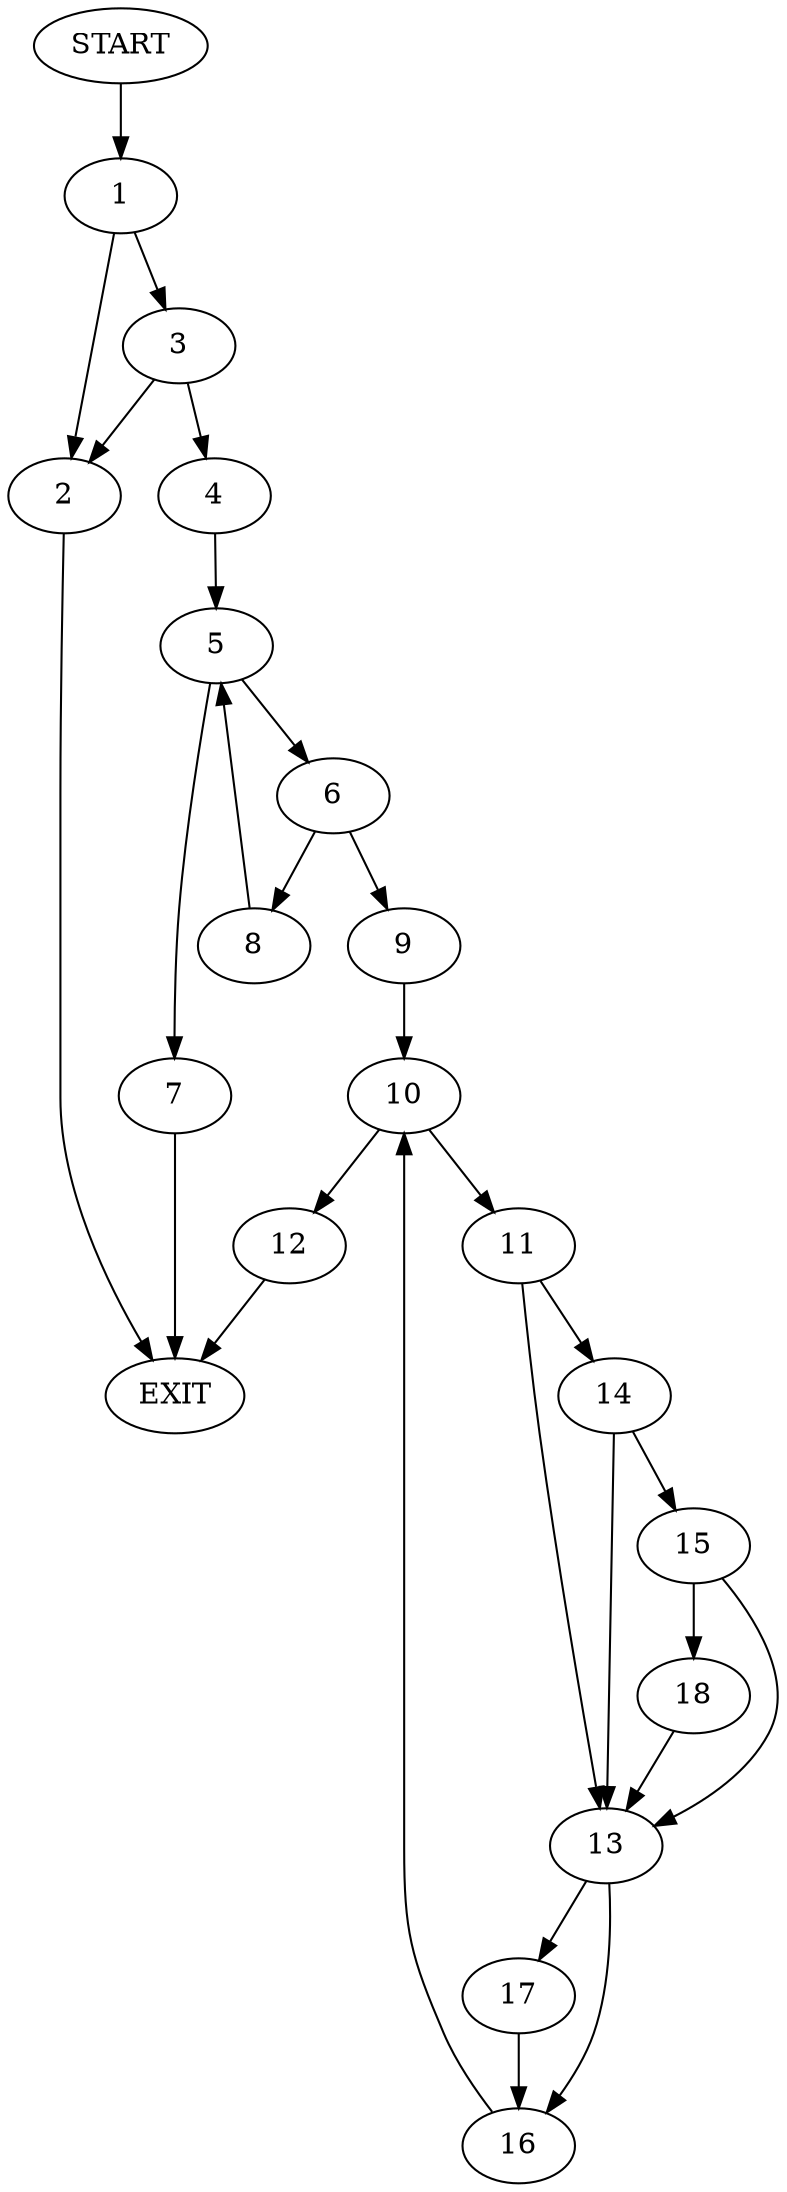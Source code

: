 digraph {
0 [label="START"]
19 [label="EXIT"]
0 -> 1
1 -> 2
1 -> 3
3 -> 2
3 -> 4
2 -> 19
4 -> 5
5 -> 6
5 -> 7
7 -> 19
6 -> 8
6 -> 9
8 -> 5
9 -> 10
10 -> 11
10 -> 12
12 -> 19
11 -> 13
11 -> 14
14 -> 13
14 -> 15
13 -> 16
13 -> 17
15 -> 13
15 -> 18
18 -> 13
16 -> 10
17 -> 16
}
